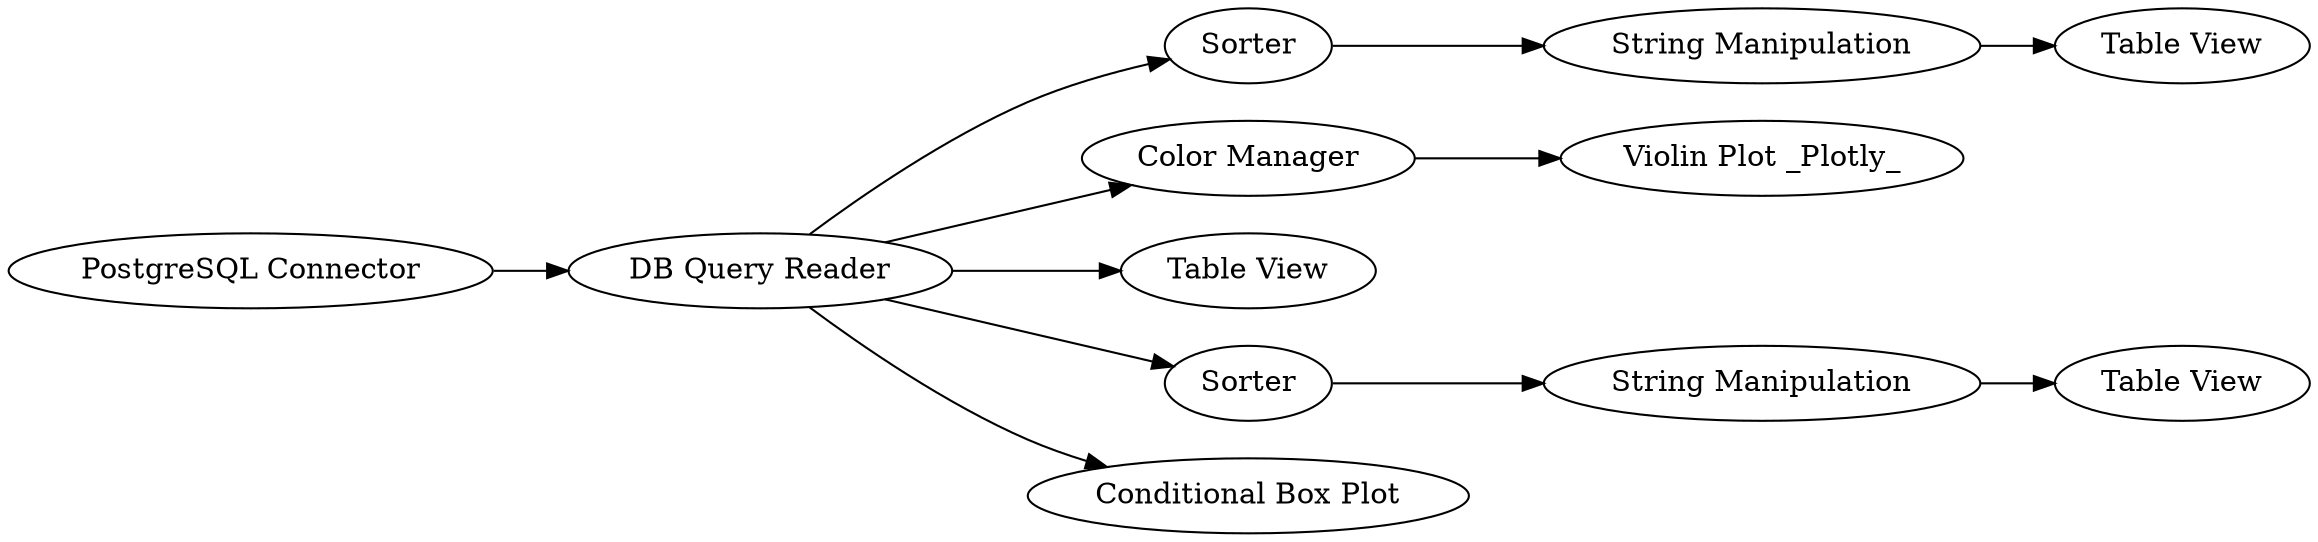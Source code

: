 digraph {
	17 -> 21
	2 -> 13
	2 -> 7
	21 -> 18
	1 -> 2
	2 -> 16
	2 -> 3
	16 -> 22
	2 -> 17
	13 -> 12
	22 -> 23
	16 [label=Sorter]
	13 [label="Color Manager"]
	1 [label="PostgreSQL Connector"]
	7 [label="Table View"]
	22 [label="String Manipulation"]
	23 [label="Table View"]
	21 [label="String Manipulation"]
	18 [label="Table View"]
	17 [label=Sorter]
	3 [label="Conditional Box Plot"]
	2 [label="DB Query Reader"]
	12 [label="Violin Plot _Plotly_"]
	rankdir=LR
}

